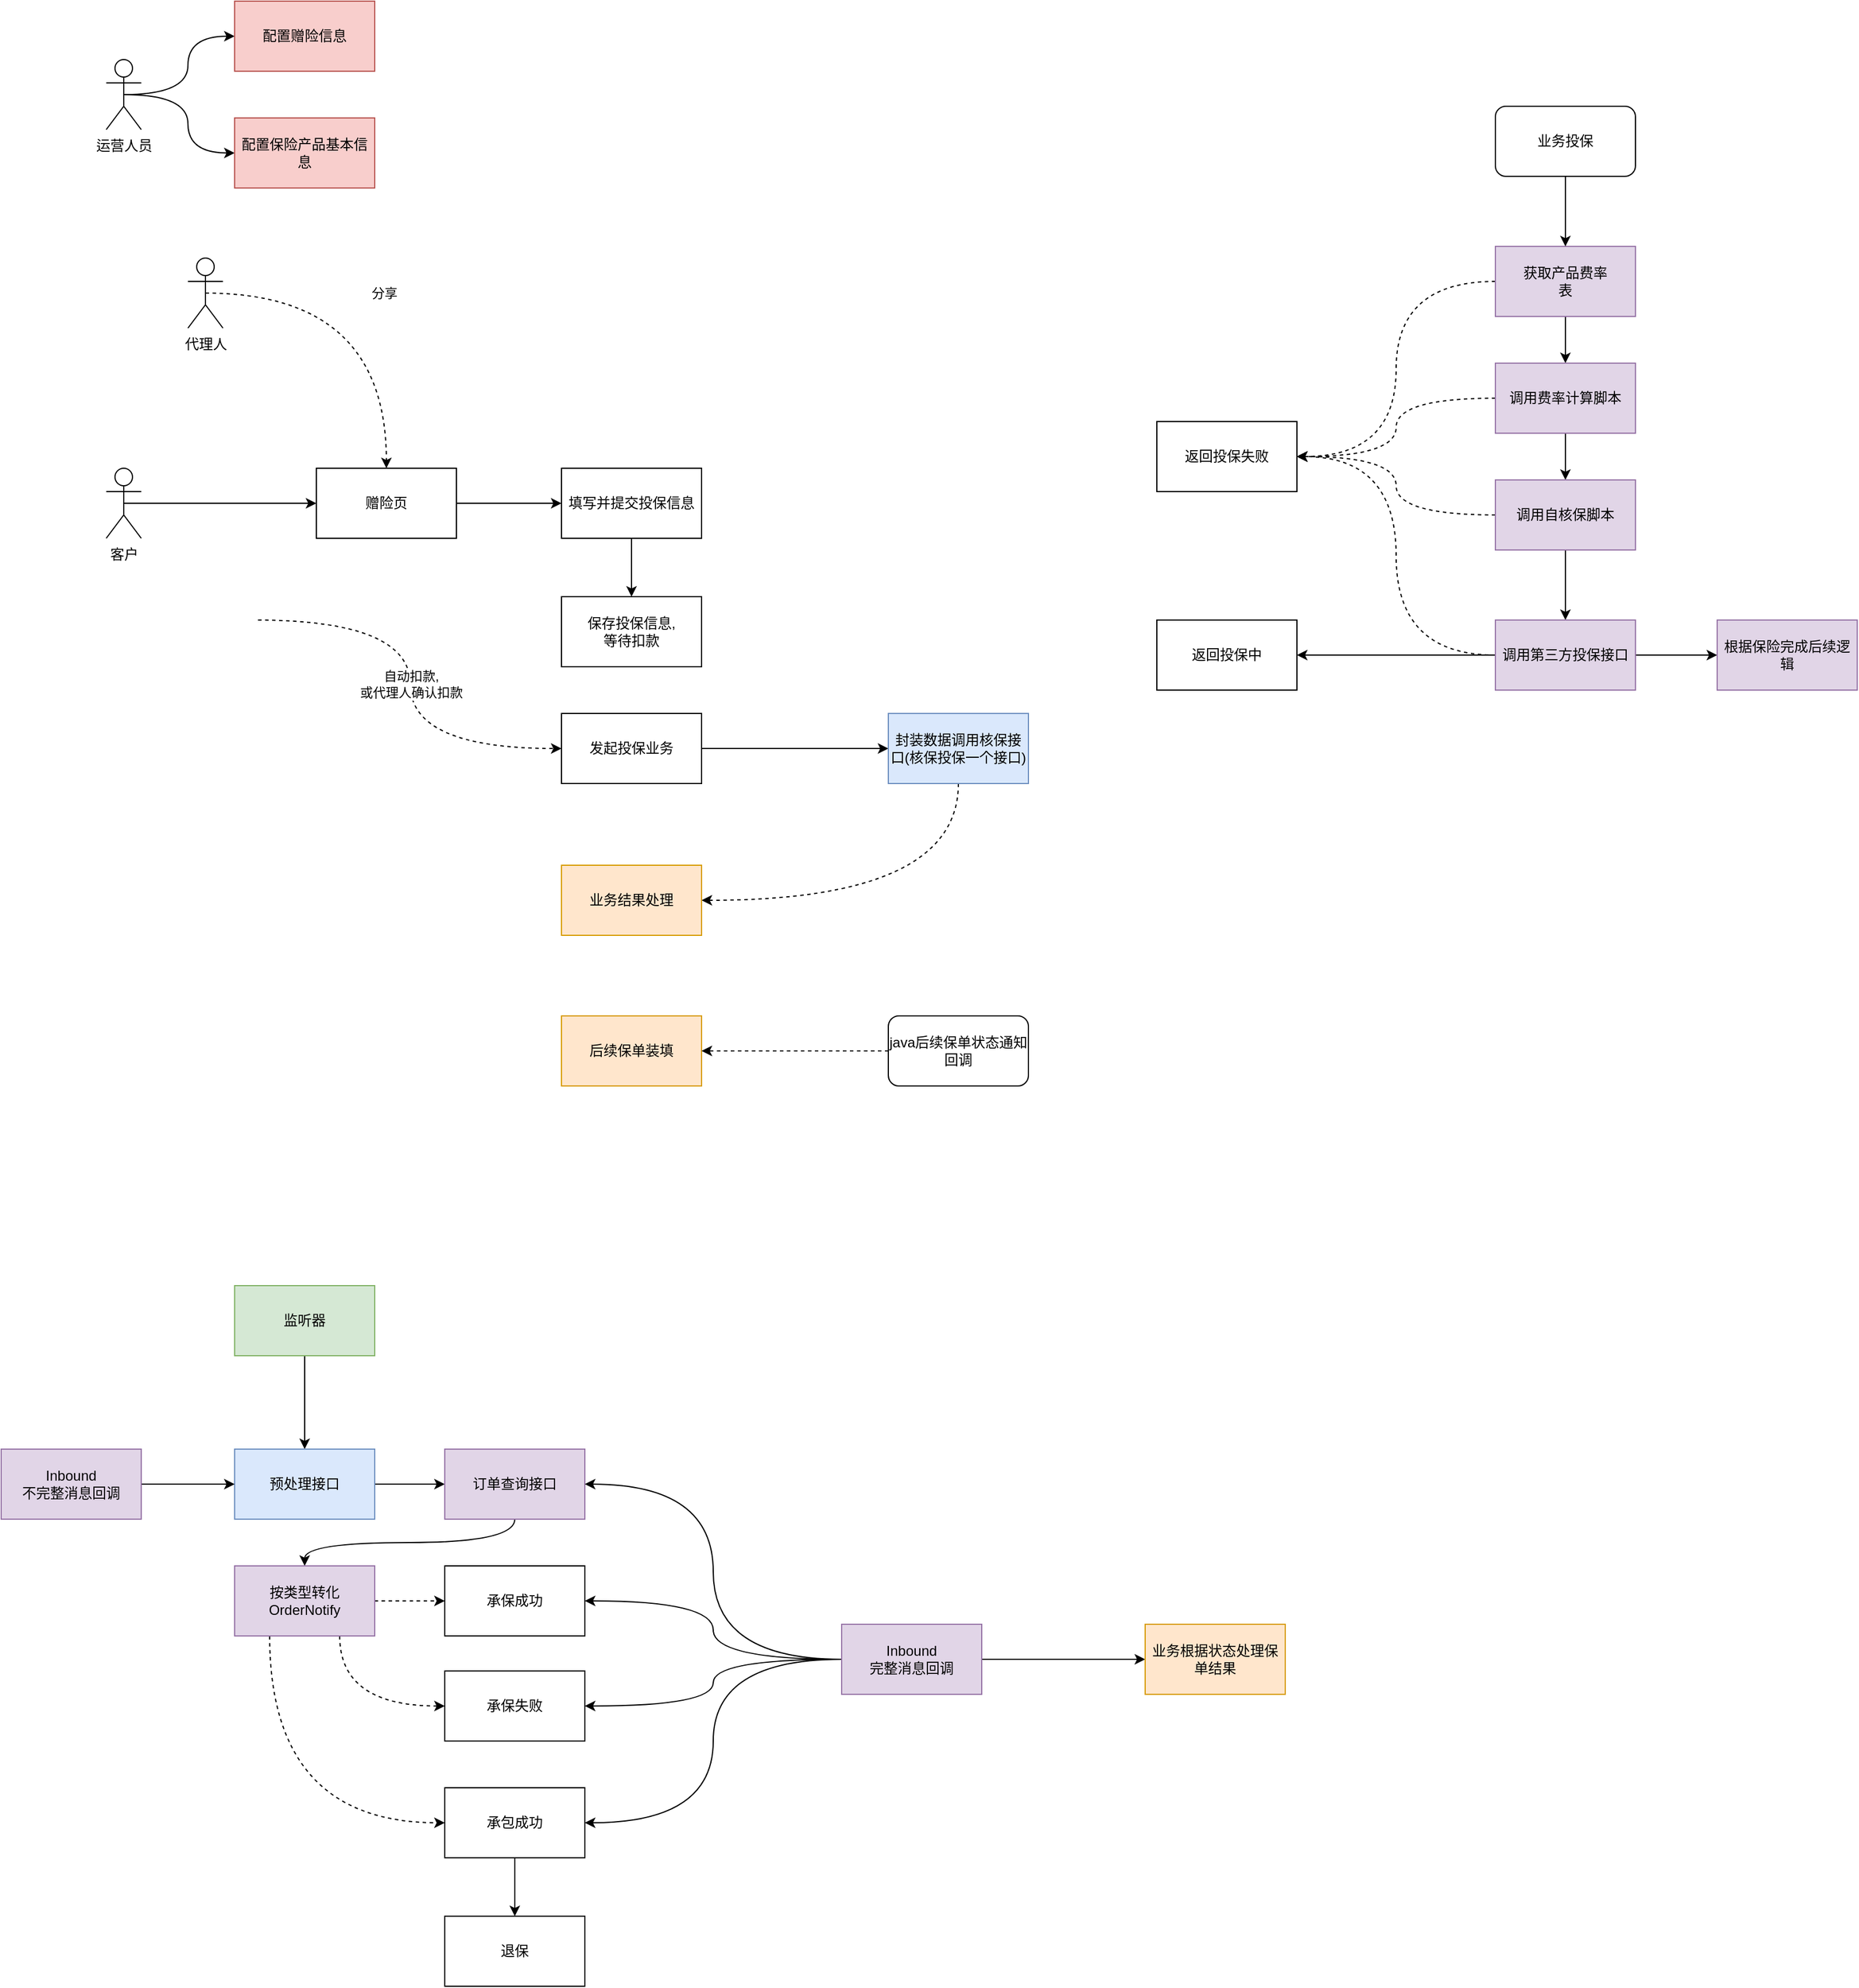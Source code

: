 <mxfile version="12.5.3" type="github">
  <diagram id="6QVMj45PfsqjR3qk2iQ-" name="第 1 页">
    <mxGraphModel dx="1711" dy="1591" grid="1" gridSize="10" guides="1" tooltips="1" connect="1" arrows="1" fold="1" page="1" pageScale="1" pageWidth="1400" pageHeight="850" math="0" shadow="0">
      <root>
        <mxCell id="0"/>
        <mxCell id="1" parent="0"/>
        <mxCell id="PSULnZ25Qo_BtKG4vELk-18" style="edgeStyle=orthogonalEdgeStyle;curved=1;orthogonalLoop=1;jettySize=auto;html=1;exitX=0.5;exitY=0.5;exitDx=0;exitDy=0;exitPerimeter=0;entryX=0;entryY=0.5;entryDx=0;entryDy=0;" parent="1" source="PSULnZ25Qo_BtKG4vELk-9" target="PSULnZ25Qo_BtKG4vELk-11" edge="1">
          <mxGeometry relative="1" as="geometry"/>
        </mxCell>
        <mxCell id="PSULnZ25Qo_BtKG4vELk-19" style="edgeStyle=orthogonalEdgeStyle;curved=1;orthogonalLoop=1;jettySize=auto;html=1;exitX=0.5;exitY=0.5;exitDx=0;exitDy=0;exitPerimeter=0;entryX=0;entryY=0.5;entryDx=0;entryDy=0;" parent="1" source="PSULnZ25Qo_BtKG4vELk-9" target="PSULnZ25Qo_BtKG4vELk-12" edge="1">
          <mxGeometry relative="1" as="geometry"/>
        </mxCell>
        <mxCell id="PSULnZ25Qo_BtKG4vELk-9" value="运营人员" style="shape=umlActor;verticalLabelPosition=bottom;labelBackgroundColor=#ffffff;verticalAlign=top;html=1;outlineConnect=0;" parent="1" vertex="1">
          <mxGeometry x="180" y="30.0" width="30" height="60" as="geometry"/>
        </mxCell>
        <mxCell id="PSULnZ25Qo_BtKG4vELk-11" value="配置赠险信息" style="rounded=0;whiteSpace=wrap;html=1;fillColor=#f8cecc;strokeColor=#b85450;" parent="1" vertex="1">
          <mxGeometry x="290" y="-20.0" width="120" height="60" as="geometry"/>
        </mxCell>
        <mxCell id="PSULnZ25Qo_BtKG4vELk-12" value="配置保险产品基本信息" style="rounded=0;whiteSpace=wrap;html=1;fillColor=#f8cecc;strokeColor=#b85450;" parent="1" vertex="1">
          <mxGeometry x="290" y="80.0" width="120" height="60" as="geometry"/>
        </mxCell>
        <mxCell id="PSULnZ25Qo_BtKG4vELk-30" style="edgeStyle=orthogonalEdgeStyle;curved=1;orthogonalLoop=1;jettySize=auto;html=1;exitX=1;exitY=0.5;exitDx=0;exitDy=0;entryX=0;entryY=0.5;entryDx=0;entryDy=0;" parent="1" source="PSULnZ25Qo_BtKG4vELk-21" target="PSULnZ25Qo_BtKG4vELk-29" edge="1">
          <mxGeometry relative="1" as="geometry"/>
        </mxCell>
        <mxCell id="PSULnZ25Qo_BtKG4vELk-21" value="赠险页" style="rounded=0;whiteSpace=wrap;html=1;" parent="1" vertex="1">
          <mxGeometry x="360" y="380" width="120" height="60" as="geometry"/>
        </mxCell>
        <mxCell id="PSULnZ25Qo_BtKG4vELk-23" value="分享" style="edgeStyle=orthogonalEdgeStyle;curved=1;orthogonalLoop=1;jettySize=auto;html=1;exitX=0.5;exitY=0.5;exitDx=0;exitDy=0;exitPerimeter=0;entryX=0.5;entryY=0;entryDx=0;entryDy=0;dashed=1;" parent="1" source="PSULnZ25Qo_BtKG4vELk-22" target="PSULnZ25Qo_BtKG4vELk-21" edge="1">
          <mxGeometry relative="1" as="geometry"/>
        </mxCell>
        <mxCell id="PSULnZ25Qo_BtKG4vELk-22" value="代理人" style="shape=umlActor;verticalLabelPosition=bottom;labelBackgroundColor=#ffffff;verticalAlign=top;html=1;outlineConnect=0;" parent="1" vertex="1">
          <mxGeometry x="250" y="200" width="30" height="60" as="geometry"/>
        </mxCell>
        <mxCell id="PSULnZ25Qo_BtKG4vELk-26" style="edgeStyle=orthogonalEdgeStyle;curved=1;orthogonalLoop=1;jettySize=auto;html=1;exitX=0.5;exitY=0.5;exitDx=0;exitDy=0;exitPerimeter=0;entryX=0;entryY=0.5;entryDx=0;entryDy=0;" parent="1" source="PSULnZ25Qo_BtKG4vELk-25" target="PSULnZ25Qo_BtKG4vELk-21" edge="1">
          <mxGeometry relative="1" as="geometry"/>
        </mxCell>
        <mxCell id="PSULnZ25Qo_BtKG4vELk-25" value="客户" style="shape=umlActor;verticalLabelPosition=bottom;labelBackgroundColor=#ffffff;verticalAlign=top;html=1;outlineConnect=0;" parent="1" vertex="1">
          <mxGeometry x="180" y="380" width="30" height="60" as="geometry"/>
        </mxCell>
        <mxCell id="PSULnZ25Qo_BtKG4vELk-33" style="edgeStyle=orthogonalEdgeStyle;curved=1;orthogonalLoop=1;jettySize=auto;html=1;exitX=0.5;exitY=1;exitDx=0;exitDy=0;entryX=0.5;entryY=0;entryDx=0;entryDy=0;" parent="1" source="PSULnZ25Qo_BtKG4vELk-29" target="PSULnZ25Qo_BtKG4vELk-31" edge="1">
          <mxGeometry relative="1" as="geometry"/>
        </mxCell>
        <mxCell id="PSULnZ25Qo_BtKG4vELk-29" value="填写并提交投保信息" style="rounded=0;whiteSpace=wrap;html=1;" parent="1" vertex="1">
          <mxGeometry x="570" y="380" width="120" height="60" as="geometry"/>
        </mxCell>
        <mxCell id="PSULnZ25Qo_BtKG4vELk-31" value="保存投保信息,&lt;br&gt;等待扣款" style="rounded=0;whiteSpace=wrap;html=1;" parent="1" vertex="1">
          <mxGeometry x="570" y="490" width="120" height="60" as="geometry"/>
        </mxCell>
        <mxCell id="PSULnZ25Qo_BtKG4vELk-39" style="edgeStyle=orthogonalEdgeStyle;curved=1;orthogonalLoop=1;jettySize=auto;html=1;exitX=1;exitY=0.5;exitDx=0;exitDy=0;entryX=0;entryY=0.5;entryDx=0;entryDy=0;" parent="1" source="PSULnZ25Qo_BtKG4vELk-34" target="PSULnZ25Qo_BtKG4vELk-38" edge="1">
          <mxGeometry relative="1" as="geometry"/>
        </mxCell>
        <mxCell id="PSULnZ25Qo_BtKG4vELk-34" value="发起投保业务" style="rounded=0;whiteSpace=wrap;html=1;" parent="1" vertex="1">
          <mxGeometry x="570" y="590" width="120" height="60" as="geometry"/>
        </mxCell>
        <mxCell id="PSULnZ25Qo_BtKG4vELk-35" value="自动扣款,&lt;br&gt;或代理人确认扣款" style="edgeStyle=orthogonalEdgeStyle;curved=1;orthogonalLoop=1;jettySize=auto;html=1;entryX=0;entryY=0.5;entryDx=0;entryDy=0;dashed=1;" parent="1" target="PSULnZ25Qo_BtKG4vELk-34" edge="1">
          <mxGeometry relative="1" as="geometry">
            <mxPoint x="310" y="510" as="sourcePoint"/>
            <mxPoint x="430" y="390" as="targetPoint"/>
          </mxGeometry>
        </mxCell>
        <mxCell id="kskbFPByA07mactEsGFS-84" style="edgeStyle=orthogonalEdgeStyle;curved=1;orthogonalLoop=1;jettySize=auto;html=1;exitX=0.5;exitY=1;exitDx=0;exitDy=0;entryX=1;entryY=0.5;entryDx=0;entryDy=0;dashed=1;strokeColor=#000000;" parent="1" source="PSULnZ25Qo_BtKG4vELk-38" target="kskbFPByA07mactEsGFS-83" edge="1">
          <mxGeometry relative="1" as="geometry"/>
        </mxCell>
        <mxCell id="PSULnZ25Qo_BtKG4vELk-38" value="封装数据调用核保接口(核保投保一个接口)" style="rounded=0;whiteSpace=wrap;html=1;fillColor=#dae8fc;strokeColor=#6c8ebf;" parent="1" vertex="1">
          <mxGeometry x="850" y="590" width="120" height="60" as="geometry"/>
        </mxCell>
        <mxCell id="kskbFPByA07mactEsGFS-23" style="edgeStyle=orthogonalEdgeStyle;curved=1;orthogonalLoop=1;jettySize=auto;html=1;exitX=0.5;exitY=1;exitDx=0;exitDy=0;entryX=0.5;entryY=0;entryDx=0;entryDy=0;strokeColor=#000000;" parent="1" source="kskbFPByA07mactEsGFS-19" target="kskbFPByA07mactEsGFS-21" edge="1">
          <mxGeometry relative="1" as="geometry"/>
        </mxCell>
        <mxCell id="kskbFPByA07mactEsGFS-19" value="监听器" style="rounded=0;whiteSpace=wrap;html=1;fillColor=#d5e8d4;strokeColor=#82b366;" parent="1" vertex="1">
          <mxGeometry x="290" y="1080" width="120" height="60" as="geometry"/>
        </mxCell>
        <mxCell id="kskbFPByA07mactEsGFS-25" style="edgeStyle=orthogonalEdgeStyle;curved=1;orthogonalLoop=1;jettySize=auto;html=1;exitX=1;exitY=0.5;exitDx=0;exitDy=0;entryX=0;entryY=0.5;entryDx=0;entryDy=0;strokeColor=#000000;" parent="1" source="kskbFPByA07mactEsGFS-21" target="kskbFPByA07mactEsGFS-24" edge="1">
          <mxGeometry relative="1" as="geometry"/>
        </mxCell>
        <mxCell id="kskbFPByA07mactEsGFS-21" value="预处理接口" style="rounded=0;whiteSpace=wrap;html=1;fillColor=#dae8fc;strokeColor=#6c8ebf;" parent="1" vertex="1">
          <mxGeometry x="290" y="1220" width="120" height="60" as="geometry"/>
        </mxCell>
        <mxCell id="kskbFPByA07mactEsGFS-27" style="edgeStyle=orthogonalEdgeStyle;curved=1;orthogonalLoop=1;jettySize=auto;html=1;exitX=0.5;exitY=1;exitDx=0;exitDy=0;entryX=0.5;entryY=0;entryDx=0;entryDy=0;strokeColor=#000000;" parent="1" source="kskbFPByA07mactEsGFS-24" target="kskbFPByA07mactEsGFS-26" edge="1">
          <mxGeometry relative="1" as="geometry"/>
        </mxCell>
        <mxCell id="kskbFPByA07mactEsGFS-24" value="订单查询接口" style="rounded=0;whiteSpace=wrap;html=1;fillColor=#e1d5e7;strokeColor=#9673a6;" parent="1" vertex="1">
          <mxGeometry x="470" y="1220" width="120" height="60" as="geometry"/>
        </mxCell>
        <mxCell id="kskbFPByA07mactEsGFS-29" style="edgeStyle=orthogonalEdgeStyle;curved=1;orthogonalLoop=1;jettySize=auto;html=1;exitX=1;exitY=0.5;exitDx=0;exitDy=0;entryX=0;entryY=0.5;entryDx=0;entryDy=0;strokeColor=#000000;dashed=1;" parent="1" source="kskbFPByA07mactEsGFS-26" target="kskbFPByA07mactEsGFS-28" edge="1">
          <mxGeometry relative="1" as="geometry"/>
        </mxCell>
        <mxCell id="kskbFPByA07mactEsGFS-31" style="edgeStyle=orthogonalEdgeStyle;curved=1;orthogonalLoop=1;jettySize=auto;html=1;exitX=0.75;exitY=1;exitDx=0;exitDy=0;entryX=0;entryY=0.5;entryDx=0;entryDy=0;dashed=1;strokeColor=#000000;" parent="1" source="kskbFPByA07mactEsGFS-26" target="kskbFPByA07mactEsGFS-30" edge="1">
          <mxGeometry relative="1" as="geometry"/>
        </mxCell>
        <mxCell id="kskbFPByA07mactEsGFS-33" style="edgeStyle=orthogonalEdgeStyle;curved=1;orthogonalLoop=1;jettySize=auto;html=1;exitX=0.25;exitY=1;exitDx=0;exitDy=0;entryX=0;entryY=0.5;entryDx=0;entryDy=0;dashed=1;strokeColor=#000000;" parent="1" source="kskbFPByA07mactEsGFS-26" target="kskbFPByA07mactEsGFS-32" edge="1">
          <mxGeometry relative="1" as="geometry"/>
        </mxCell>
        <mxCell id="kskbFPByA07mactEsGFS-26" value="按类型转化OrderNotify" style="rounded=0;whiteSpace=wrap;html=1;fillColor=#e1d5e7;strokeColor=#9673a6;" parent="1" vertex="1">
          <mxGeometry x="290" y="1320" width="120" height="60" as="geometry"/>
        </mxCell>
        <mxCell id="kskbFPByA07mactEsGFS-28" value="承保成功" style="rounded=0;whiteSpace=wrap;html=1;" parent="1" vertex="1">
          <mxGeometry x="470" y="1320" width="120" height="60" as="geometry"/>
        </mxCell>
        <mxCell id="kskbFPByA07mactEsGFS-30" value="承保失败" style="rounded=0;whiteSpace=wrap;html=1;" parent="1" vertex="1">
          <mxGeometry x="470" y="1410" width="120" height="60" as="geometry"/>
        </mxCell>
        <mxCell id="kskbFPByA07mactEsGFS-35" value="" style="edgeStyle=orthogonalEdgeStyle;curved=1;orthogonalLoop=1;jettySize=auto;html=1;strokeColor=#000000;" parent="1" source="kskbFPByA07mactEsGFS-32" target="kskbFPByA07mactEsGFS-34" edge="1">
          <mxGeometry relative="1" as="geometry"/>
        </mxCell>
        <mxCell id="kskbFPByA07mactEsGFS-32" value="承包成功" style="rounded=0;whiteSpace=wrap;html=1;" parent="1" vertex="1">
          <mxGeometry x="470" y="1510" width="120" height="60" as="geometry"/>
        </mxCell>
        <mxCell id="kskbFPByA07mactEsGFS-34" value="退保" style="rounded=0;whiteSpace=wrap;html=1;" parent="1" vertex="1">
          <mxGeometry x="470" y="1620" width="120" height="60" as="geometry"/>
        </mxCell>
        <mxCell id="kskbFPByA07mactEsGFS-51" style="edgeStyle=orthogonalEdgeStyle;curved=1;orthogonalLoop=1;jettySize=auto;html=1;exitX=1;exitY=0.5;exitDx=0;exitDy=0;entryX=0;entryY=0.5;entryDx=0;entryDy=0;strokeColor=#000000;" parent="1" source="kskbFPByA07mactEsGFS-37" target="kskbFPByA07mactEsGFS-21" edge="1">
          <mxGeometry relative="1" as="geometry">
            <mxPoint x="750" y="1110" as="sourcePoint"/>
          </mxGeometry>
        </mxCell>
        <mxCell id="kskbFPByA07mactEsGFS-37" value="Inbound&lt;br&gt;不完整消息回调" style="rounded=0;whiteSpace=wrap;html=1;fillColor=#e1d5e7;strokeColor=#9673a6;" parent="1" vertex="1">
          <mxGeometry x="90" y="1220" width="120" height="60" as="geometry"/>
        </mxCell>
        <mxCell id="kskbFPByA07mactEsGFS-60" style="edgeStyle=orthogonalEdgeStyle;curved=1;orthogonalLoop=1;jettySize=auto;html=1;exitX=0;exitY=0.5;exitDx=0;exitDy=0;entryX=1;entryY=0.5;entryDx=0;entryDy=0;strokeColor=#000000;" parent="1" source="kskbFPByA07mactEsGFS-59" target="kskbFPByA07mactEsGFS-24" edge="1">
          <mxGeometry relative="1" as="geometry"/>
        </mxCell>
        <mxCell id="kskbFPByA07mactEsGFS-61" style="edgeStyle=orthogonalEdgeStyle;curved=1;orthogonalLoop=1;jettySize=auto;html=1;exitX=0;exitY=0.5;exitDx=0;exitDy=0;entryX=1;entryY=0.5;entryDx=0;entryDy=0;strokeColor=#000000;" parent="1" source="kskbFPByA07mactEsGFS-59" target="kskbFPByA07mactEsGFS-28" edge="1">
          <mxGeometry relative="1" as="geometry"/>
        </mxCell>
        <mxCell id="kskbFPByA07mactEsGFS-62" style="edgeStyle=orthogonalEdgeStyle;curved=1;orthogonalLoop=1;jettySize=auto;html=1;exitX=0;exitY=0.5;exitDx=0;exitDy=0;entryX=1;entryY=0.5;entryDx=0;entryDy=0;strokeColor=#000000;" parent="1" source="kskbFPByA07mactEsGFS-59" target="kskbFPByA07mactEsGFS-30" edge="1">
          <mxGeometry relative="1" as="geometry"/>
        </mxCell>
        <mxCell id="kskbFPByA07mactEsGFS-63" style="edgeStyle=orthogonalEdgeStyle;curved=1;orthogonalLoop=1;jettySize=auto;html=1;exitX=0;exitY=0.5;exitDx=0;exitDy=0;entryX=1;entryY=0.5;entryDx=0;entryDy=0;strokeColor=#000000;" parent="1" source="kskbFPByA07mactEsGFS-59" target="kskbFPByA07mactEsGFS-32" edge="1">
          <mxGeometry relative="1" as="geometry"/>
        </mxCell>
        <mxCell id="kskbFPByA07mactEsGFS-65" style="edgeStyle=orthogonalEdgeStyle;curved=1;orthogonalLoop=1;jettySize=auto;html=1;exitX=1;exitY=0.5;exitDx=0;exitDy=0;entryX=0;entryY=0.5;entryDx=0;entryDy=0;strokeColor=#000000;" parent="1" source="kskbFPByA07mactEsGFS-59" target="kskbFPByA07mactEsGFS-64" edge="1">
          <mxGeometry relative="1" as="geometry"/>
        </mxCell>
        <mxCell id="kskbFPByA07mactEsGFS-59" value="Inbound&lt;br&gt;完整消息回调" style="rounded=0;whiteSpace=wrap;html=1;fillColor=#e1d5e7;strokeColor=#9673a6;" parent="1" vertex="1">
          <mxGeometry x="810" y="1370" width="120" height="60" as="geometry"/>
        </mxCell>
        <mxCell id="kskbFPByA07mactEsGFS-64" value="业务根据状态处理保单结果" style="rounded=0;whiteSpace=wrap;html=1;fillColor=#ffe6cc;strokeColor=#d79b00;" parent="1" vertex="1">
          <mxGeometry x="1070" y="1370" width="120" height="60" as="geometry"/>
        </mxCell>
        <mxCell id="kskbFPByA07mactEsGFS-66" style="edgeStyle=orthogonalEdgeStyle;rounded=0;orthogonalLoop=1;jettySize=auto;html=1;exitX=0.5;exitY=1;exitDx=0;exitDy=0;entryX=0.5;entryY=0;entryDx=0;entryDy=0;" parent="1" source="kskbFPByA07mactEsGFS-68" target="kskbFPByA07mactEsGFS-71" edge="1">
          <mxGeometry relative="1" as="geometry"/>
        </mxCell>
        <mxCell id="kskbFPByA07mactEsGFS-67" style="edgeStyle=orthogonalEdgeStyle;orthogonalLoop=1;jettySize=auto;html=1;exitX=0;exitY=0.5;exitDx=0;exitDy=0;entryX=1;entryY=0.5;entryDx=0;entryDy=0;strokeColor=#000000;curved=1;dashed=1;" parent="1" source="kskbFPByA07mactEsGFS-68" target="kskbFPByA07mactEsGFS-78" edge="1">
          <mxGeometry relative="1" as="geometry"/>
        </mxCell>
        <mxCell id="kskbFPByA07mactEsGFS-68" value="获取产品费率&lt;br&gt;表" style="rounded=0;whiteSpace=wrap;html=1;fillColor=#e1d5e7;strokeColor=#9673a6;" parent="1" vertex="1">
          <mxGeometry x="1370" y="190" width="120" height="60" as="geometry"/>
        </mxCell>
        <mxCell id="kskbFPByA07mactEsGFS-69" style="edgeStyle=orthogonalEdgeStyle;rounded=0;orthogonalLoop=1;jettySize=auto;html=1;exitX=0.5;exitY=1;exitDx=0;exitDy=0;entryX=0.5;entryY=0;entryDx=0;entryDy=0;" parent="1" source="kskbFPByA07mactEsGFS-71" target="kskbFPByA07mactEsGFS-74" edge="1">
          <mxGeometry relative="1" as="geometry"/>
        </mxCell>
        <mxCell id="kskbFPByA07mactEsGFS-70" style="edgeStyle=orthogonalEdgeStyle;curved=1;orthogonalLoop=1;jettySize=auto;html=1;exitX=0;exitY=0.5;exitDx=0;exitDy=0;dashed=1;strokeColor=#000000;entryX=1;entryY=0.5;entryDx=0;entryDy=0;" parent="1" source="kskbFPByA07mactEsGFS-71" target="kskbFPByA07mactEsGFS-78" edge="1">
          <mxGeometry relative="1" as="geometry">
            <mxPoint x="1350" y="130" as="targetPoint"/>
          </mxGeometry>
        </mxCell>
        <mxCell id="kskbFPByA07mactEsGFS-71" value="调用费率计算脚本" style="rounded=0;whiteSpace=wrap;html=1;fillColor=#e1d5e7;strokeColor=#9673a6;" parent="1" vertex="1">
          <mxGeometry x="1370" y="290" width="120" height="60" as="geometry"/>
        </mxCell>
        <mxCell id="kskbFPByA07mactEsGFS-72" style="edgeStyle=orthogonalEdgeStyle;rounded=0;orthogonalLoop=1;jettySize=auto;html=1;exitX=0.5;exitY=1;exitDx=0;exitDy=0;entryX=0.5;entryY=0;entryDx=0;entryDy=0;" parent="1" source="kskbFPByA07mactEsGFS-74" target="kskbFPByA07mactEsGFS-76" edge="1">
          <mxGeometry relative="1" as="geometry"/>
        </mxCell>
        <mxCell id="kskbFPByA07mactEsGFS-73" style="edgeStyle=orthogonalEdgeStyle;curved=1;orthogonalLoop=1;jettySize=auto;html=1;exitX=0;exitY=0.5;exitDx=0;exitDy=0;entryX=1;entryY=0.5;entryDx=0;entryDy=0;dashed=1;strokeColor=#000000;" parent="1" source="kskbFPByA07mactEsGFS-74" target="kskbFPByA07mactEsGFS-78" edge="1">
          <mxGeometry relative="1" as="geometry"/>
        </mxCell>
        <mxCell id="kskbFPByA07mactEsGFS-74" value="调用自核保脚本" style="rounded=0;whiteSpace=wrap;html=1;fillColor=#e1d5e7;strokeColor=#9673a6;" parent="1" vertex="1">
          <mxGeometry x="1370" y="390" width="120" height="60" as="geometry"/>
        </mxCell>
        <mxCell id="kskbFPByA07mactEsGFS-75" style="edgeStyle=orthogonalEdgeStyle;curved=1;orthogonalLoop=1;jettySize=auto;html=1;exitX=0;exitY=0.5;exitDx=0;exitDy=0;entryX=1;entryY=0.5;entryDx=0;entryDy=0;strokeColor=#000000;" parent="1" source="kskbFPByA07mactEsGFS-76" target="kskbFPByA07mactEsGFS-77" edge="1">
          <mxGeometry relative="1" as="geometry"/>
        </mxCell>
        <mxCell id="kskbFPByA07mactEsGFS-82" style="edgeStyle=orthogonalEdgeStyle;curved=1;orthogonalLoop=1;jettySize=auto;html=1;exitX=0;exitY=0.5;exitDx=0;exitDy=0;entryX=1;entryY=0.5;entryDx=0;entryDy=0;strokeColor=#000000;dashed=1;" parent="1" source="kskbFPByA07mactEsGFS-76" target="kskbFPByA07mactEsGFS-78" edge="1">
          <mxGeometry relative="1" as="geometry"/>
        </mxCell>
        <mxCell id="kskbFPByA07mactEsGFS-88" style="edgeStyle=orthogonalEdgeStyle;curved=1;orthogonalLoop=1;jettySize=auto;html=1;exitX=1;exitY=0.5;exitDx=0;exitDy=0;entryX=0;entryY=0.5;entryDx=0;entryDy=0;strokeColor=#000000;" parent="1" source="kskbFPByA07mactEsGFS-76" target="kskbFPByA07mactEsGFS-87" edge="1">
          <mxGeometry relative="1" as="geometry"/>
        </mxCell>
        <mxCell id="kskbFPByA07mactEsGFS-76" value="调用第三方投保接口" style="rounded=0;whiteSpace=wrap;html=1;fillColor=#e1d5e7;strokeColor=#9673a6;" parent="1" vertex="1">
          <mxGeometry x="1370" y="510" width="120" height="60" as="geometry"/>
        </mxCell>
        <mxCell id="kskbFPByA07mactEsGFS-77" value="返回投保中" style="rounded=0;whiteSpace=wrap;html=1;" parent="1" vertex="1">
          <mxGeometry x="1080" y="510" width="120" height="60" as="geometry"/>
        </mxCell>
        <mxCell id="kskbFPByA07mactEsGFS-78" value="返回投保失败" style="rounded=0;whiteSpace=wrap;html=1;" parent="1" vertex="1">
          <mxGeometry x="1080" y="340" width="120" height="60" as="geometry"/>
        </mxCell>
        <mxCell id="kskbFPByA07mactEsGFS-81" style="edgeStyle=orthogonalEdgeStyle;curved=1;orthogonalLoop=1;jettySize=auto;html=1;exitX=0.5;exitY=1;exitDx=0;exitDy=0;entryX=0.5;entryY=0;entryDx=0;entryDy=0;strokeColor=#000000;" parent="1" source="kskbFPByA07mactEsGFS-80" target="kskbFPByA07mactEsGFS-68" edge="1">
          <mxGeometry relative="1" as="geometry"/>
        </mxCell>
        <mxCell id="kskbFPByA07mactEsGFS-80" value="业务投保" style="rounded=1;whiteSpace=wrap;html=1;" parent="1" vertex="1">
          <mxGeometry x="1370" y="70" width="120" height="60" as="geometry"/>
        </mxCell>
        <mxCell id="kskbFPByA07mactEsGFS-83" value="业务结果处理" style="rounded=0;whiteSpace=wrap;html=1;fillColor=#ffe6cc;strokeColor=#d79b00;" parent="1" vertex="1">
          <mxGeometry x="570" y="720" width="120" height="60" as="geometry"/>
        </mxCell>
        <mxCell id="kskbFPByA07mactEsGFS-87" value="根据保险完成后续逻辑" style="rounded=0;whiteSpace=wrap;html=1;fillColor=#e1d5e7;strokeColor=#9673a6;" parent="1" vertex="1">
          <mxGeometry x="1560" y="510" width="120" height="60" as="geometry"/>
        </mxCell>
        <mxCell id="kskbFPByA07mactEsGFS-89" value="后续保单装填" style="rounded=0;whiteSpace=wrap;html=1;fillColor=#ffe6cc;strokeColor=#d79b00;" parent="1" vertex="1">
          <mxGeometry x="570" y="849" width="120" height="60" as="geometry"/>
        </mxCell>
        <mxCell id="kskbFPByA07mactEsGFS-91" style="edgeStyle=orthogonalEdgeStyle;curved=1;orthogonalLoop=1;jettySize=auto;html=1;entryX=1;entryY=0.5;entryDx=0;entryDy=0;dashed=1;strokeColor=#000000;exitX=0;exitY=0.5;exitDx=0;exitDy=0;" parent="1" source="kskbFPByA07mactEsGFS-93" target="kskbFPByA07mactEsGFS-89" edge="1">
          <mxGeometry relative="1" as="geometry">
            <mxPoint x="840" y="879" as="sourcePoint"/>
            <mxPoint x="730.06" y="929.12" as="targetPoint"/>
          </mxGeometry>
        </mxCell>
        <mxCell id="kskbFPByA07mactEsGFS-93" value="java后续保单状态通知回调" style="rounded=1;whiteSpace=wrap;html=1;" parent="1" vertex="1">
          <mxGeometry x="850" y="849" width="120" height="60" as="geometry"/>
        </mxCell>
      </root>
    </mxGraphModel>
  </diagram>
</mxfile>
